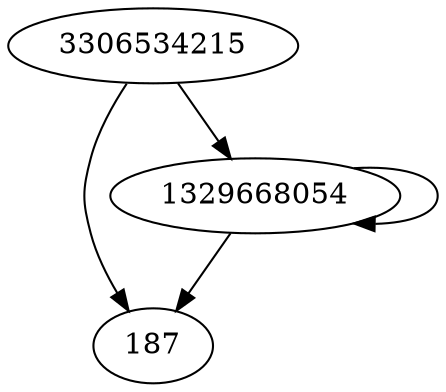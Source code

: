 digraph  {
187;
1329668054;
3306534215;
1329668054 -> 187;
1329668054 -> 1329668054;
3306534215 -> 187;
3306534215 -> 1329668054;
}

